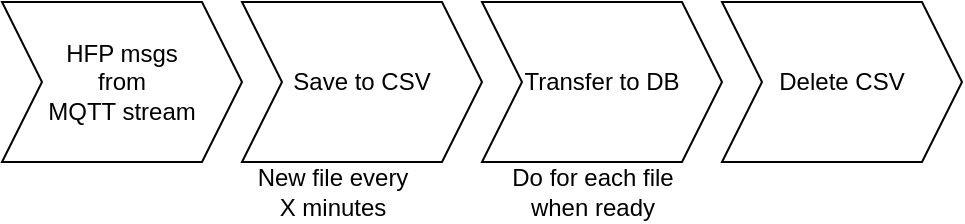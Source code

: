 <mxfile version="12.4.2" type="device" pages="2"><diagram id="lh-zCWJdzuxRa-0AwRdk" name="general-process"><mxGraphModel dx="1422" dy="819" grid="1" gridSize="10" guides="1" tooltips="1" connect="1" arrows="1" fold="1" page="1" pageScale="1" pageWidth="850" pageHeight="1100" math="0" shadow="0"><root><mxCell id="oxzW6QqKmHcoTV4Tw9YN-0"/><mxCell id="oxzW6QqKmHcoTV4Tw9YN-1" parent="oxzW6QqKmHcoTV4Tw9YN-0"/><mxCell id="oxzW6QqKmHcoTV4Tw9YN-2" value="HFP msgs&lt;br&gt;from&lt;br&gt;MQTT stream" style="shape=step;perimeter=stepPerimeter;whiteSpace=wrap;html=1;fixedSize=1;strokeColor=#000000;strokeWidth=1;fillColor=#ffffff;align=center;" parent="oxzW6QqKmHcoTV4Tw9YN-1" vertex="1"><mxGeometry x="40" y="80" width="120" height="80" as="geometry"/></mxCell><mxCell id="oxzW6QqKmHcoTV4Tw9YN-3" value="Save to CSV" style="shape=step;perimeter=stepPerimeter;whiteSpace=wrap;html=1;fixedSize=1;strokeColor=#000000;strokeWidth=1;fillColor=#ffffff;align=center;" parent="oxzW6QqKmHcoTV4Tw9YN-1" vertex="1"><mxGeometry x="160" y="80" width="120" height="80" as="geometry"/></mxCell><mxCell id="oxzW6QqKmHcoTV4Tw9YN-14" value="Delete CSV" style="shape=step;perimeter=stepPerimeter;whiteSpace=wrap;html=1;fixedSize=1;strokeColor=#000000;strokeWidth=1;fillColor=#ffffff;align=center;" parent="oxzW6QqKmHcoTV4Tw9YN-1" vertex="1"><mxGeometry x="400" y="80" width="120" height="80" as="geometry"/></mxCell><mxCell id="Yj92Yr83vYmw6DwisC8H-0" value="New file every&lt;br&gt;X minutes" style="text;html=1;align=center;verticalAlign=middle;resizable=0;points=[];;autosize=1;" parent="oxzW6QqKmHcoTV4Tw9YN-1" vertex="1"><mxGeometry x="160" y="160" width="90" height="30" as="geometry"/></mxCell><mxCell id="Yj92Yr83vYmw6DwisC8H-1" value="Do for each file&lt;br&gt;when ready" style="text;html=1;align=center;verticalAlign=middle;resizable=0;points=[];;autosize=1;" parent="oxzW6QqKmHcoTV4Tw9YN-1" vertex="1"><mxGeometry x="285" y="160" width="100" height="30" as="geometry"/></mxCell><mxCell id="4crazDuusj_sNdapwhaa-0" value="Transfer to DB" style="shape=step;perimeter=stepPerimeter;whiteSpace=wrap;html=1;fixedSize=1;strokeColor=#000000;strokeWidth=1;fillColor=#ffffff;align=center;" parent="oxzW6QqKmHcoTV4Tw9YN-1" vertex="1"><mxGeometry x="280" y="80" width="120" height="80" as="geometry"/></mxCell></root></mxGraphModel></diagram><diagram id="exfOT-RL2XBMueQn_lwo" name="architecture"><mxGraphModel dx="1102" dy="635" grid="1" gridSize="10" guides="1" tooltips="1" connect="1" arrows="1" fold="1" page="1" pageScale="1" pageWidth="850" pageHeight="1100" math="0" shadow="0"><root><mxCell id="0"/><mxCell id="1" parent="0"/><mxCell id="x03rHa5QMi-XXR3Y6_oO-2" value="" style="rounded=1;whiteSpace=wrap;html=1;strokeColor=#6c8ebf;fillColor=#EAF0FC;align=right;strokeWidth=1;perimeterSpacing=0;arcSize=6;" vertex="1" parent="1"><mxGeometry x="480" y="210" width="210" height="100" as="geometry"/></mxCell><mxCell id="x03rHa5QMi-XXR3Y6_oO-1" value="" style="rounded=1;whiteSpace=wrap;html=1;strokeColor=#6c8ebf;fillColor=#EAF0FC;align=right;strokeWidth=1;perimeterSpacing=0;arcSize=6;" vertex="1" parent="1"><mxGeometry x="470" y="218.88" width="210" height="100" as="geometry"/></mxCell><mxCell id="CkvxF9LB7xdJIFoLz9Um-53" style="edgeStyle=none;rounded=0;orthogonalLoop=1;jettySize=auto;html=1;exitX=0.75;exitY=0;exitDx=0;exitDy=0;startArrow=classic;startFill=1;endArrow=none;endFill=0;" parent="1" source="CkvxF9LB7xdJIFoLz9Um-18" edge="1"><mxGeometry relative="1" as="geometry"><mxPoint x="372.5" y="130" as="targetPoint"/></mxGeometry></mxCell><mxCell id="CkvxF9LB7xdJIFoLz9Um-55" style="edgeStyle=none;rounded=0;orthogonalLoop=1;jettySize=auto;html=1;exitX=0.25;exitY=0;exitDx=0;exitDy=0;startArrow=none;startFill=0;endArrow=classic;endFill=1;" parent="1" source="CkvxF9LB7xdJIFoLz9Um-18" edge="1"><mxGeometry relative="1" as="geometry"><mxPoint x="297.605" y="130" as="targetPoint"/></mxGeometry></mxCell><mxCell id="CkvxF9LB7xdJIFoLz9Um-18" value="" style="rounded=1;whiteSpace=wrap;html=1;strokeColor=#b85450;fillColor=#f8cecc;align=right;strokeWidth=1;perimeterSpacing=0;arcSize=6;" parent="1" vertex="1"><mxGeometry x="260" y="170" width="150" height="160" as="geometry"/></mxCell><mxCell id="CkvxF9LB7xdJIFoLz9Um-9" value="" style="shape=parallelogram;html=1;strokeWidth=1;perimeter=parallelogramPerimeter;whiteSpace=wrap;rounded=1;arcSize=12;size=0.017;align=center;fillColor=#fff2cc;strokeColor=#d6b656;" parent="1" vertex="1"><mxGeometry x="260" y="350" width="490" height="180" as="geometry"/></mxCell><mxCell id="44cm7HLdX-covoRQ-kvc-21" value="" style="rounded=1;whiteSpace=wrap;html=1;strokeColor=#6c8ebf;fillColor=#dae8fc;align=right;strokeWidth=1;perimeterSpacing=0;arcSize=6;" parent="1" vertex="1"><mxGeometry x="460" y="230" width="210" height="100" as="geometry"/></mxCell><mxCell id="CkvxF9LB7xdJIFoLz9Um-27" style="rounded=0;orthogonalLoop=1;jettySize=auto;html=1;exitX=1;exitY=0.25;exitDx=0;exitDy=0;entryX=0.145;entryY=0.145;entryDx=0;entryDy=0;entryPerimeter=0;" parent="1" source="44cm7HLdX-covoRQ-kvc-2" target="44cm7HLdX-covoRQ-kvc-11" edge="1"><mxGeometry relative="1" as="geometry"/></mxCell><mxCell id="44cm7HLdX-covoRQ-kvc-2" value="" style="rounded=1;whiteSpace=wrap;html=1;absoluteArcSize=1;arcSize=14;strokeWidth=1;" parent="1" vertex="1"><mxGeometry x="472.5" y="300" width="185" height="20" as="geometry"/></mxCell><mxCell id="44cm7HLdX-covoRQ-kvc-4" value="Subscribe" style="text;html=1;strokeColor=none;fillColor=none;align=center;verticalAlign=middle;whiteSpace=wrap;rounded=0;dashed=1;" parent="1" vertex="1"><mxGeometry x="670" y="240" width="70" height="20" as="geometry"/></mxCell><mxCell id="44cm7HLdX-covoRQ-kvc-6" value="&lt;pre style=&quot;font-size: 10px&quot;&gt;&lt;font style=&quot;font-size: 10px&quot;&gt;&lt;span style=&quot;white-space: nowrap ; background-color: rgb(255 , 255 , 255)&quot;&gt;&quot;/journey/tram/...&lt;br&gt; &lt;/span&gt;&lt;span style=&quot;white-space: nowrap ; background-color: rgb(255 , 255 , 255)&quot;&gt;{&quot;VP: {...}}&quot;&lt;/span&gt;&lt;/font&gt;&lt;/pre&gt;" style="text;html=1;strokeColor=none;fillColor=none;align=left;verticalAlign=middle;whiteSpace=wrap;rounded=0;dashed=1;" parent="1" vertex="1"><mxGeometry x="670" y="320" width="115" height="20" as="geometry"/></mxCell><mxCell id="44cm7HLdX-covoRQ-kvc-14" style="edgeStyle=orthogonalEdgeStyle;rounded=0;orthogonalLoop=1;jettySize=auto;html=1;entryX=0.5;entryY=0;entryDx=0;entryDy=0;entryPerimeter=0;exitX=0.75;exitY=1;exitDx=0;exitDy=0;" parent="1" source="44cm7HLdX-covoRQ-kvc-2" target="CkvxF9LB7xdJIFoLz9Um-5" edge="1"><mxGeometry relative="1" as="geometry"><mxPoint x="615" y="275" as="sourcePoint"/><mxPoint x="660" y="370" as="targetPoint"/></mxGeometry></mxCell><mxCell id="CkvxF9LB7xdJIFoLz9Um-8" style="edgeStyle=orthogonalEdgeStyle;rounded=0;orthogonalLoop=1;jettySize=auto;html=1;exitX=0.25;exitY=1;exitDx=0;exitDy=0;entryX=0.5;entryY=0;entryDx=0;entryDy=0;entryPerimeter=0;" parent="1" source="44cm7HLdX-covoRQ-kvc-2" target="CkvxF9LB7xdJIFoLz9Um-4" edge="1"><mxGeometry relative="1" as="geometry"><mxPoint x="515" y="275" as="sourcePoint"/></mxGeometry></mxCell><mxCell id="CkvxF9LB7xdJIFoLz9Um-28" style="edgeStyle=none;rounded=0;orthogonalLoop=1;jettySize=auto;html=1;exitX=0.145;exitY=0.855;exitDx=0;exitDy=0;exitPerimeter=0;entryX=1;entryY=0.5;entryDx=0;entryDy=0;" parent="1" source="44cm7HLdX-covoRQ-kvc-11" target="44cm7HLdX-covoRQ-kvc-2" edge="1"><mxGeometry relative="1" as="geometry"/></mxCell><mxCell id="44cm7HLdX-covoRQ-kvc-11" value="mqtt.hsl.fi" style="strokeWidth=1;html=1;shape=mxgraph.flowchart.sequential_data;whiteSpace=wrap;align=center;dashed=1;" parent="1" vertex="1"><mxGeometry x="745" y="230" width="90" height="90" as="geometry"/></mxCell><mxCell id="44cm7HLdX-covoRQ-kvc-16" style="edgeStyle=orthogonalEdgeStyle;rounded=0;orthogonalLoop=1;jettySize=auto;html=1;exitX=1;exitY=0.5;exitDx=0;exitDy=0;exitPerimeter=0;entryX=0;entryY=0.5;entryDx=0;entryDy=0;entryPerimeter=0;" parent="1" edge="1"><mxGeometry relative="1" as="geometry"><mxPoint x="615" y="275" as="sourcePoint"/><mxPoint x="615" y="275" as="targetPoint"/></mxGeometry></mxCell><mxCell id="44cm7HLdX-covoRQ-kvc-28" value="&lt;b style=&quot;white-space: normal&quot;&gt;subscribe.py&lt;/b&gt;" style="text;html=1;align=center;verticalAlign=middle;resizable=0;points=[];;autosize=1;" parent="1" vertex="1"><mxGeometry x="520" y="300" width="90" height="20" as="geometry"/></mxCell><mxCell id="CkvxF9LB7xdJIFoLz9Um-39" style="edgeStyle=elbowEdgeStyle;rounded=0;orthogonalLoop=1;jettySize=auto;html=1;exitX=0.161;exitY=0.92;exitDx=0;exitDy=0;exitPerimeter=0;entryX=1;entryY=0.5;entryDx=0;entryDy=0;startArrow=none;startFill=0;endArrow=classic;endFill=1;" parent="1" source="CkvxF9LB7xdJIFoLz9Um-4" target="CkvxF9LB7xdJIFoLz9Um-36" edge="1"><mxGeometry relative="1" as="geometry"><Array as="points"><mxPoint x="426" y="510"/></Array></mxGeometry></mxCell><mxCell id="CkvxF9LB7xdJIFoLz9Um-47" style="edgeStyle=orthogonalEdgeStyle;curved=1;rounded=0;orthogonalLoop=1;jettySize=auto;html=1;exitX=0.271;exitY=0.973;exitDx=0;exitDy=0;exitPerimeter=0;entryX=0.25;entryY=0;entryDx=0;entryDy=0;startArrow=classic;startFill=1;endArrow=classic;endFill=1;" parent="1" source="CkvxF9LB7xdJIFoLz9Um-4" target="CkvxF9LB7xdJIFoLz9Um-41" edge="1"><mxGeometry relative="1" as="geometry"><Array as="points"><mxPoint x="443" y="510"/><mxPoint x="468" y="510"/></Array></mxGeometry></mxCell><mxCell id="CkvxF9LB7xdJIFoLz9Um-4" value="&lt;span style=&quot;white-space: normal&quot;&gt;CSV line to:&lt;/span&gt;&lt;br style=&quot;white-space: normal&quot;&gt;&lt;span style=&quot;white-space: normal&quot;&gt;data/raw/&lt;/span&gt;&lt;br style=&quot;white-space: normal&quot;&gt;&lt;span style=&quot;white-space: normal&quot;&gt;[type]_&lt;/span&gt;&lt;br style=&quot;white-space: normal&quot;&gt;&lt;span style=&quot;white-space: normal&quot;&gt;yyyymmdd-hhmm.csv&lt;/span&gt;" style="strokeWidth=1;html=1;shape=mxgraph.flowchart.multi-document;whiteSpace=wrap;" parent="1" vertex="1"><mxGeometry x="400" y="370" width="160" height="110" as="geometry"/></mxCell><mxCell id="CkvxF9LB7xdJIFoLz9Um-5" value="Log entries to:&lt;br&gt;data/logs/&lt;br&gt;[type]_&lt;br&gt;[yyyymmdd-hhmm].log" style="strokeWidth=1;html=1;shape=mxgraph.flowchart.multi-document;whiteSpace=wrap;" parent="1" vertex="1"><mxGeometry x="570" y="370" width="160" height="110" as="geometry"/></mxCell><mxCell id="CkvxF9LB7xdJIFoLz9Um-7" value="&lt;h3&gt;&lt;font style=&quot;font-size: 14px ; line-height: 70%&quot;&gt;subscriber&lt;/font&gt;&lt;/h3&gt;" style="text;html=1;align=center;verticalAlign=middle;resizable=0;points=[];;autosize=1;" parent="1" vertex="1"><mxGeometry x="520" y="225" width="90" height="50" as="geometry"/></mxCell><mxCell id="CkvxF9LB7xdJIFoLz9Um-34" style="edgeStyle=orthogonalEdgeStyle;rounded=0;orthogonalLoop=1;jettySize=auto;html=1;exitX=0.25;exitY=0;exitDx=0;exitDy=0;entryX=0.801;entryY=0.762;entryDx=0;entryDy=0;entryPerimeter=0;startArrow=none;startFill=0;endArrow=cross;endFill=0;curved=1;" parent="1" source="CkvxF9LB7xdJIFoLz9Um-13" target="CkvxF9LB7xdJIFoLz9Um-4" edge="1"><mxGeometry relative="1" as="geometry"><Array as="points"><mxPoint x="638" y="490"/><mxPoint x="528" y="490"/></Array></mxGeometry></mxCell><mxCell id="CkvxF9LB7xdJIFoLz9Um-50" style="edgeStyle=orthogonalEdgeStyle;rounded=0;orthogonalLoop=1;jettySize=auto;html=1;exitX=0.85;exitY=0;exitDx=0;exitDy=0;entryX=0.813;entryY=0.273;entryDx=0;entryDy=0;entryPerimeter=0;startArrow=none;startFill=0;endArrow=cross;endFill=0;exitPerimeter=0;curved=1;" parent="1" source="CkvxF9LB7xdJIFoLz9Um-13" target="CkvxF9LB7xdJIFoLz9Um-5" edge="1"><mxGeometry relative="1" as="geometry"><Array as="points"><mxPoint x="728" y="470"/><mxPoint x="728" y="400"/></Array></mxGeometry></mxCell><mxCell id="CkvxF9LB7xdJIFoLz9Um-51" style="rounded=0;orthogonalLoop=1;jettySize=auto;html=1;exitX=0.5;exitY=0;exitDx=0;exitDy=0;startArrow=none;startFill=0;endArrow=classic;endFill=1;" parent="1" source="CkvxF9LB7xdJIFoLz9Um-13" target="CkvxF9LB7xdJIFoLz9Um-49" edge="1"><mxGeometry relative="1" as="geometry"><mxPoint x="675" y="520" as="targetPoint"/></mxGeometry></mxCell><mxCell id="n0BmYNEDX5og_uZbkBxj-1" style="edgeStyle=orthogonalEdgeStyle;rounded=0;orthogonalLoop=1;jettySize=auto;html=1;exitX=0.25;exitY=1;exitDx=0;exitDy=0;startArrow=none;startFill=0;endArrow=cross;endFill=0;" parent="1" source="CkvxF9LB7xdJIFoLz9Um-13" target="CkvxF9LB7xdJIFoLz9Um-18" edge="1"><mxGeometry relative="1" as="geometry"><Array as="points"><mxPoint x="638" y="680"/><mxPoint x="230" y="680"/><mxPoint x="230" y="210"/></Array></mxGeometry></mxCell><mxCell id="CkvxF9LB7xdJIFoLz9Um-13" value="" style="rounded=1;whiteSpace=wrap;html=1;strokeColor=#b85450;fillColor=#f8cecc;align=right;strokeWidth=1;perimeterSpacing=0;arcSize=6;" parent="1" vertex="1"><mxGeometry x="600" y="550" width="150" height="120" as="geometry"/></mxCell><mxCell id="CkvxF9LB7xdJIFoLz9Um-14" value="&lt;h3&gt;&lt;font style=&quot;font-size: 14px ; line-height: 70%&quot;&gt;cleaner&lt;/font&gt;&lt;/h3&gt;" style="text;html=1;align=center;verticalAlign=middle;resizable=0;points=[];;autosize=1;" parent="1" vertex="1"><mxGeometry x="645" y="560" width="60" height="50" as="geometry"/></mxCell><mxCell id="CkvxF9LB7xdJIFoLz9Um-16" value="&lt;h3&gt;volume:&lt;br&gt;&quot;data&quot;&lt;/h3&gt;" style="text;html=1;align=center;verticalAlign=middle;resizable=0;points=[];;autosize=1;rotation=0;" parent="1" vertex="1"><mxGeometry x="755" y="390" width="70" height="60" as="geometry"/></mxCell><mxCell id="CkvxF9LB7xdJIFoLz9Um-17" value="&lt;h3&gt;&lt;font style=&quot;font-size: 14px ; line-height: 70%&quot;&gt;db-server&lt;/font&gt;&lt;/h3&gt;" style="text;html=1;align=center;verticalAlign=middle;resizable=0;points=[];;autosize=1;" parent="1" vertex="1"><mxGeometry x="295" y="180" width="80" height="50" as="geometry"/></mxCell><mxCell id="CkvxF9LB7xdJIFoLz9Um-20" value="&lt;span style=&quot;white-space: nowrap&quot;&gt;Runs PostgreSQL&amp;nbsp;&lt;br&gt;&lt;/span&gt;&lt;span style=&quot;white-space: nowrap&quot;&gt;server with&lt;br&gt;TimescaleDB&amp;nbsp;&lt;/span&gt;&lt;span style=&quot;white-space: nowrap&quot;&gt;extension&lt;/span&gt;" style="text;html=1;strokeColor=none;fillColor=none;align=center;verticalAlign=middle;whiteSpace=wrap;rounded=0;" parent="1" vertex="1"><mxGeometry x="270" y="218.88" width="130" height="50" as="geometry"/></mxCell><mxCell id="CkvxF9LB7xdJIFoLz9Um-22" value="Listens to MQTT topic X&lt;br&gt;for Y+5 seconds, then dies" style="text;html=1;strokeColor=none;fillColor=none;align=center;verticalAlign=middle;whiteSpace=wrap;rounded=0;" parent="1" vertex="1"><mxGeometry x="480" y="260" width="170" height="30" as="geometry"/></mxCell><mxCell id="CkvxF9LB7xdJIFoLz9Um-45" style="edgeStyle=elbowEdgeStyle;rounded=0;orthogonalLoop=1;jettySize=auto;html=1;exitX=0.5;exitY=1;exitDx=0;exitDy=0;exitPerimeter=0;entryX=0.5;entryY=0;entryDx=0;entryDy=0;entryPerimeter=0;startArrow=classic;startFill=1;endArrow=classic;endFill=1;" parent="1" source="CkvxF9LB7xdJIFoLz9Um-23" target="CkvxF9LB7xdJIFoLz9Um-44" edge="1"><mxGeometry relative="1" as="geometry"/></mxCell><mxCell id="CkvxF9LB7xdJIFoLz9Um-23" value="" style="strokeWidth=1;html=1;shape=mxgraph.flowchart.database;whiteSpace=wrap;fillColor=#ffffff;align=center;" parent="1" vertex="1"><mxGeometry x="290" y="270" width="90" height="50" as="geometry"/></mxCell><mxCell id="CkvxF9LB7xdJIFoLz9Um-33" value="Deletes&lt;br&gt;raw data and log files&lt;br&gt;older than X seconds" style="text;html=1;strokeColor=none;fillColor=none;align=center;verticalAlign=middle;whiteSpace=wrap;rounded=0;" parent="1" vertex="1"><mxGeometry x="610" y="610" width="130" height="50" as="geometry"/></mxCell><mxCell id="CkvxF9LB7xdJIFoLz9Um-40" style="edgeStyle=orthogonalEdgeStyle;rounded=0;orthogonalLoop=1;jettySize=auto;html=1;exitX=0;exitY=0.5;exitDx=0;exitDy=0;entryX=0;entryY=0.5;entryDx=0;entryDy=0;startArrow=none;startFill=0;endArrow=classic;endFill=1;" parent="1" source="CkvxF9LB7xdJIFoLz9Um-36" target="CkvxF9LB7xdJIFoLz9Um-18" edge="1"><mxGeometry relative="1" as="geometry"/></mxCell><mxCell id="CkvxF9LB7xdJIFoLz9Um-59" style="edgeStyle=none;rounded=0;orthogonalLoop=1;jettySize=auto;html=1;exitX=0.5;exitY=0;exitDx=0;exitDy=0;startArrow=none;startFill=0;endArrow=classic;endFill=1;" parent="1" source="CkvxF9LB7xdJIFoLz9Um-36" target="CkvxF9LB7xdJIFoLz9Um-58" edge="1"><mxGeometry relative="1" as="geometry"/></mxCell><mxCell id="CkvxF9LB7xdJIFoLz9Um-36" value="" style="rounded=1;whiteSpace=wrap;html=1;strokeColor=#b85450;fillColor=#f8cecc;align=right;strokeWidth=1;perimeterSpacing=0;arcSize=6;" parent="1" vertex="1"><mxGeometry x="260" y="550" width="150" height="120" as="geometry"/></mxCell><mxCell id="CkvxF9LB7xdJIFoLz9Um-37" value="&lt;h3&gt;&lt;font style=&quot;font-size: 14px ; line-height: 70%&quot;&gt;db-insertor&lt;/font&gt;&lt;/h3&gt;" style="text;html=1;align=center;verticalAlign=middle;resizable=0;points=[];;autosize=1;" parent="1" vertex="1"><mxGeometry x="290" y="560" width="90" height="50" as="geometry"/></mxCell><mxCell id="CkvxF9LB7xdJIFoLz9Um-38" value="Copies CSV data&lt;br&gt;into database,&lt;br&gt;and validates it" style="text;html=1;strokeColor=none;fillColor=none;align=center;verticalAlign=middle;whiteSpace=wrap;rounded=0;" parent="1" vertex="1"><mxGeometry x="270" y="610" width="130" height="50" as="geometry"/></mxCell><mxCell id="CkvxF9LB7xdJIFoLz9Um-48" style="rounded=0;orthogonalLoop=1;jettySize=auto;html=1;exitX=0.5;exitY=0;exitDx=0;exitDy=0;startArrow=none;startFill=0;endArrow=classic;endFill=1;" parent="1" source="CkvxF9LB7xdJIFoLz9Um-41" target="CkvxF9LB7xdJIFoLz9Um-46" edge="1"><mxGeometry relative="1" as="geometry"/></mxCell><mxCell id="CkvxF9LB7xdJIFoLz9Um-41" value="" style="rounded=1;whiteSpace=wrap;html=1;strokeColor=#b85450;fillColor=#f8cecc;align=right;strokeWidth=1;perimeterSpacing=0;arcSize=6;" parent="1" vertex="1"><mxGeometry x="430" y="550" width="150" height="120" as="geometry"/></mxCell><mxCell id="CkvxF9LB7xdJIFoLz9Um-42" value="&lt;h3&gt;&lt;font style=&quot;font-size: 14px ; line-height: 70%&quot;&gt;reporter&lt;/font&gt;&lt;/h3&gt;" style="text;html=1;align=center;verticalAlign=middle;resizable=0;points=[];;autosize=1;" parent="1" vertex="1"><mxGeometry x="470" y="560" width="70" height="50" as="geometry"/></mxCell><mxCell id="CkvxF9LB7xdJIFoLz9Um-43" value="Reports stats such as&lt;br&gt;# of lines in CSV files and&lt;br&gt;# of errors in log files" style="text;html=1;strokeColor=none;fillColor=none;align=center;verticalAlign=middle;whiteSpace=wrap;rounded=0;" parent="1" vertex="1"><mxGeometry x="435" y="610" width="140" height="50" as="geometry"/></mxCell><mxCell id="CkvxF9LB7xdJIFoLz9Um-44" value="PG data files:&lt;br&gt;data/db/..." style="strokeWidth=1;html=1;shape=mxgraph.flowchart.stored_data;whiteSpace=wrap;fillColor=#ffffff;align=center;" parent="1" vertex="1"><mxGeometry x="285" y="395" width="100" height="60" as="geometry"/></mxCell><mxCell id="CkvxF9LB7xdJIFoLz9Um-46" value="data/logs/&lt;br&gt;reporter.log" style="strokeWidth=1;html=1;shape=mxgraph.flowchart.document2;whiteSpace=wrap;size=0.096;fillColor=#ffffff;align=center;" parent="1" vertex="1"><mxGeometry x="470" y="480" width="70" height="40" as="geometry"/></mxCell><mxCell id="CkvxF9LB7xdJIFoLz9Um-49" value="data/logs/&lt;br&gt;reporter.log" style="strokeWidth=1;html=1;shape=mxgraph.flowchart.document2;whiteSpace=wrap;size=0.096;fillColor=#ffffff;align=center;" parent="1" vertex="1"><mxGeometry x="640" y="480" width="70" height="40" as="geometry"/></mxCell><mxCell id="CkvxF9LB7xdJIFoLz9Um-56" value="&lt;span style=&quot;white-space: nowrap&quot;&gt;Access at &amp;amp; via&lt;br&gt;&lt;/span&gt;host, e.g. through&lt;br&gt;5432" style="text;html=1;strokeColor=none;fillColor=none;align=center;verticalAlign=middle;whiteSpace=wrap;rounded=0;" parent="1" vertex="1"><mxGeometry x="270" y="90" width="130" height="50" as="geometry"/></mxCell><mxCell id="CkvxF9LB7xdJIFoLz9Um-57" value="&lt;div style=&quot;text-align: center&quot;&gt;&lt;span&gt;accessible at&lt;/span&gt;&lt;/div&gt;&lt;div style=&quot;text-align: center&quot;&gt;&lt;span&gt;host&lt;/span&gt;&lt;/div&gt;" style="text;html=1;strokeColor=none;fillColor=none;align=left;verticalAlign=middle;whiteSpace=wrap;rounded=0;" parent="1" vertex="1"><mxGeometry x="750" y="430" width="80" height="50" as="geometry"/></mxCell><mxCell id="CkvxF9LB7xdJIFoLz9Um-58" value="data/logs/&lt;br&gt;db-insertor.log" style="strokeWidth=1;html=1;shape=mxgraph.flowchart.document2;whiteSpace=wrap;size=0.096;fillColor=#ffffff;align=center;" parent="1" vertex="1"><mxGeometry x="292.5" y="480" width="85" height="40" as="geometry"/></mxCell><mxCell id="SwRFs1Wk-ra-ZLM_tboj-1" value="container (done)" style="rounded=1;whiteSpace=wrap;html=1;strokeColor=#6c8ebf;fillColor=#dae8fc;align=center;strokeWidth=1;perimeterSpacing=0;arcSize=23;" parent="1" vertex="1"><mxGeometry x="380" y="700" width="100" height="30" as="geometry"/></mxCell><mxCell id="SwRFs1Wk-ra-ZLM_tboj-2" value="container (TODO)" style="rounded=1;whiteSpace=wrap;html=1;strokeColor=#b85450;fillColor=#f8cecc;align=center;strokeWidth=1;perimeterSpacing=0;arcSize=23;" parent="1" vertex="1"><mxGeometry x="490" y="700" width="100" height="30" as="geometry"/></mxCell><mxCell id="SwRFs1Wk-ra-ZLM_tboj-3" value="volume" style="rounded=1;whiteSpace=wrap;html=1;strokeColor=#d6b656;fillColor=#fff2cc;align=center;strokeWidth=1;perimeterSpacing=0;arcSize=23;" parent="1" vertex="1"><mxGeometry x="600" y="700" width="100" height="30" as="geometry"/></mxCell><mxCell id="x03rHa5QMi-XXR3Y6_oO-6" style="edgeStyle=orthogonalEdgeStyle;rounded=0;orthogonalLoop=1;jettySize=auto;html=1;exitX=0.5;exitY=1;exitDx=0;exitDy=0;endArrow=oval;endFill=1;" edge="1" parent="1" source="x03rHa5QMi-XXR3Y6_oO-3" target="44cm7HLdX-covoRQ-kvc-21"><mxGeometry relative="1" as="geometry"/></mxCell><mxCell id="x03rHa5QMi-XXR3Y6_oO-7" style="edgeStyle=orthogonalEdgeStyle;rounded=0;orthogonalLoop=1;jettySize=auto;html=1;exitX=0.5;exitY=1;exitDx=0;exitDy=0;entryX=0.5;entryY=0;entryDx=0;entryDy=0;endArrow=oval;endFill=1;" edge="1" parent="1" source="x03rHa5QMi-XXR3Y6_oO-3" target="x03rHa5QMi-XXR3Y6_oO-1"><mxGeometry relative="1" as="geometry"/></mxCell><mxCell id="x03rHa5QMi-XXR3Y6_oO-8" style="edgeStyle=orthogonalEdgeStyle;rounded=0;orthogonalLoop=1;jettySize=auto;html=1;exitX=0.5;exitY=1;exitDx=0;exitDy=0;entryX=0.5;entryY=0;entryDx=0;entryDy=0;endArrow=oval;endFill=1;" edge="1" parent="1" source="x03rHa5QMi-XXR3Y6_oO-3" target="x03rHa5QMi-XXR3Y6_oO-2"><mxGeometry relative="1" as="geometry"/></mxCell><mxCell id="x03rHa5QMi-XXR3Y6_oO-3" value="" style="rounded=1;whiteSpace=wrap;html=1;strokeColor=#b85450;fillColor=#f8cecc;align=right;strokeWidth=1;perimeterSpacing=0;arcSize=6;" vertex="1" parent="1"><mxGeometry x="460" y="100" width="210" height="90" as="geometry"/></mxCell><mxCell id="x03rHa5QMi-XXR3Y6_oO-4" value="&lt;h3&gt;&lt;font style=&quot;font-size: 14px ; line-height: 70%&quot;&gt;hfplogger&lt;/font&gt;&lt;/h3&gt;" style="text;html=1;align=center;verticalAlign=middle;resizable=0;points=[];;autosize=1;" vertex="1" parent="1"><mxGeometry x="525" y="100" width="80" height="50" as="geometry"/></mxCell><mxCell id="x03rHa5QMi-XXR3Y6_oO-5" value="Starts subscriber containers&lt;br&gt;for each topic X1, X2, ...&lt;br&gt;every Y seconds" style="text;html=1;strokeColor=none;fillColor=none;align=center;verticalAlign=middle;whiteSpace=wrap;rounded=0;" vertex="1" parent="1"><mxGeometry x="480" y="140" width="170" height="40" as="geometry"/></mxCell></root></mxGraphModel></diagram></mxfile>